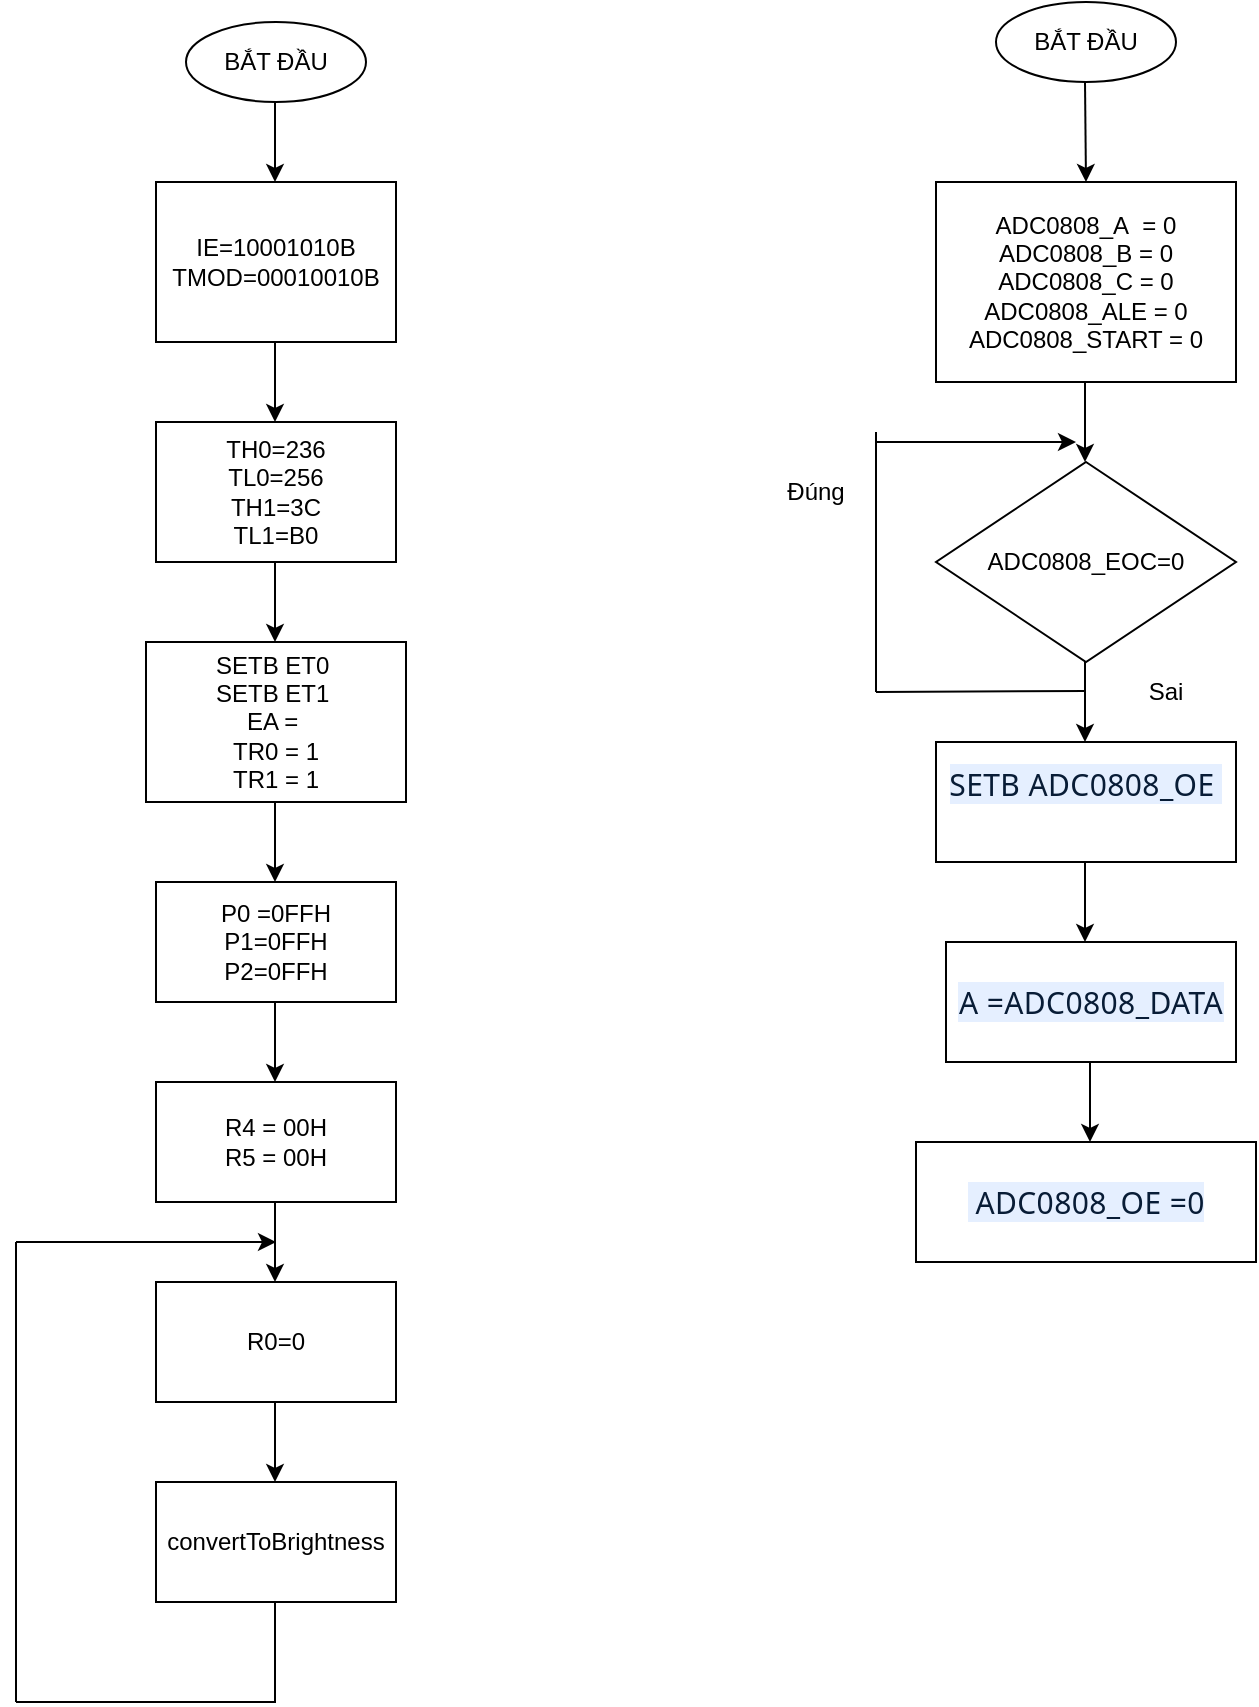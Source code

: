 <mxfile version="24.4.8" type="google" pages="4">
  <diagram name="MAIN và ADC0808_Read" id="BzKU79lSELJ7G68cP1i7">
    <mxGraphModel dx="1633" dy="673" grid="1" gridSize="10" guides="1" tooltips="1" connect="1" arrows="1" fold="1" page="1" pageScale="1" pageWidth="850" pageHeight="1100" math="0" shadow="0">
      <root>
        <mxCell id="0" />
        <mxCell id="1" parent="0" />
        <mxCell id="Xrtud2a_HAtumrKnT0s8-1" value="BẮT ĐẦU" style="ellipse;whiteSpace=wrap;html=1;" parent="1" vertex="1">
          <mxGeometry x="165" y="40" width="90" height="40" as="geometry" />
        </mxCell>
        <mxCell id="Xrtud2a_HAtumrKnT0s8-3" value="IE=10001010B&lt;div&gt;TMOD=00010010B&lt;/div&gt;" style="rounded=0;whiteSpace=wrap;html=1;" parent="1" vertex="1">
          <mxGeometry x="150" y="120" width="120" height="80" as="geometry" />
        </mxCell>
        <mxCell id="Xrtud2a_HAtumrKnT0s8-4" value="TH0=236&lt;div&gt;TL0=256&lt;/div&gt;&lt;div&gt;TH1=3C&lt;/div&gt;&lt;div&gt;TL1=B0&lt;/div&gt;" style="rounded=0;whiteSpace=wrap;html=1;" parent="1" vertex="1">
          <mxGeometry x="150" y="240" width="120" height="70" as="geometry" />
        </mxCell>
        <mxCell id="gE6TN4jImQfPaR2NvSKT-3" value="" style="endArrow=classic;html=1;rounded=0;" parent="1" edge="1">
          <mxGeometry width="50" height="50" relative="1" as="geometry">
            <mxPoint x="209.5" y="80" as="sourcePoint" />
            <mxPoint x="209.5" y="120" as="targetPoint" />
          </mxGeometry>
        </mxCell>
        <mxCell id="gE6TN4jImQfPaR2NvSKT-4" value="" style="endArrow=classic;html=1;rounded=0;" parent="1" edge="1">
          <mxGeometry width="50" height="50" relative="1" as="geometry">
            <mxPoint x="209.5" y="200" as="sourcePoint" />
            <mxPoint x="209.5" y="240" as="targetPoint" />
            <Array as="points">
              <mxPoint x="209.5" y="240" />
            </Array>
          </mxGeometry>
        </mxCell>
        <mxCell id="gE6TN4jImQfPaR2NvSKT-6" value="P0 =0FFH&lt;div&gt;P1=0FFH&lt;/div&gt;&lt;div&gt;P2=0FFH&lt;/div&gt;" style="rounded=0;whiteSpace=wrap;html=1;" vertex="1" parent="1">
          <mxGeometry x="150" y="470" width="120" height="60" as="geometry" />
        </mxCell>
        <mxCell id="6kXviOvdEGM6T5U4Ttzy-2" value="R4 = 00H&lt;div&gt;R5 = 00H&lt;/div&gt;" style="rounded=0;whiteSpace=wrap;html=1;" vertex="1" parent="1">
          <mxGeometry x="150" y="570" width="120" height="60" as="geometry" />
        </mxCell>
        <mxCell id="6kXviOvdEGM6T5U4Ttzy-3" value="SETB ET0&amp;nbsp;&lt;div&gt;SETB ET1&amp;nbsp;&lt;/div&gt;&lt;div&gt;EA =&amp;nbsp;&lt;/div&gt;&lt;div data-sider-select-id=&quot;0ce1acc4-7611-4564-a327-6b56983f53f8&quot;&gt;TR0 = 1&lt;/div&gt;&lt;div&gt;TR1 = 1&lt;/div&gt;" style="rounded=0;whiteSpace=wrap;html=1;" vertex="1" parent="1">
          <mxGeometry x="145" y="350" width="130" height="80" as="geometry" />
        </mxCell>
        <mxCell id="gE6TN4jImQfPaR2NvSKT-8" value="" style="endArrow=classic;html=1;rounded=0;" edge="1" parent="1">
          <mxGeometry width="50" height="50" relative="1" as="geometry">
            <mxPoint x="209.5" y="310" as="sourcePoint" />
            <mxPoint x="209.5" y="350" as="targetPoint" />
            <Array as="points">
              <mxPoint x="209.5" y="350" />
            </Array>
          </mxGeometry>
        </mxCell>
        <mxCell id="gE6TN4jImQfPaR2NvSKT-9" value="" style="endArrow=classic;html=1;rounded=0;" edge="1" parent="1">
          <mxGeometry width="50" height="50" relative="1" as="geometry">
            <mxPoint x="209.5" y="430" as="sourcePoint" />
            <mxPoint x="209.5" y="470" as="targetPoint" />
            <Array as="points">
              <mxPoint x="209.5" y="470" />
            </Array>
          </mxGeometry>
        </mxCell>
        <mxCell id="gE6TN4jImQfPaR2NvSKT-10" value="" style="endArrow=classic;html=1;rounded=0;" edge="1" parent="1">
          <mxGeometry width="50" height="50" relative="1" as="geometry">
            <mxPoint x="209.5" y="530" as="sourcePoint" />
            <mxPoint x="209.5" y="570" as="targetPoint" />
            <Array as="points">
              <mxPoint x="209.5" y="570" />
            </Array>
          </mxGeometry>
        </mxCell>
        <mxCell id="gE6TN4jImQfPaR2NvSKT-11" value="R0=0" style="rounded=0;whiteSpace=wrap;html=1;" vertex="1" parent="1">
          <mxGeometry x="150" y="670" width="120" height="60" as="geometry" />
        </mxCell>
        <mxCell id="gE6TN4jImQfPaR2NvSKT-12" value="" style="endArrow=classic;html=1;rounded=0;" edge="1" parent="1">
          <mxGeometry width="50" height="50" relative="1" as="geometry">
            <mxPoint x="209.5" y="630" as="sourcePoint" />
            <mxPoint x="209.5" y="670" as="targetPoint" />
            <Array as="points">
              <mxPoint x="209.5" y="670" />
            </Array>
          </mxGeometry>
        </mxCell>
        <mxCell id="gE6TN4jImQfPaR2NvSKT-13" value="" style="endArrow=classic;html=1;rounded=0;" edge="1" parent="1">
          <mxGeometry width="50" height="50" relative="1" as="geometry">
            <mxPoint x="209.5" y="730" as="sourcePoint" />
            <mxPoint x="209.5" y="770" as="targetPoint" />
            <Array as="points">
              <mxPoint x="209.5" y="770" />
            </Array>
          </mxGeometry>
        </mxCell>
        <mxCell id="gE6TN4jImQfPaR2NvSKT-14" value="convertToBrightness" style="rounded=0;whiteSpace=wrap;html=1;" vertex="1" parent="1">
          <mxGeometry x="150" y="770" width="120" height="60" as="geometry" />
        </mxCell>
        <mxCell id="gE6TN4jImQfPaR2NvSKT-16" value="" style="endArrow=none;html=1;rounded=0;" edge="1" parent="1">
          <mxGeometry width="50" height="50" relative="1" as="geometry">
            <mxPoint x="209.5" y="880" as="sourcePoint" />
            <mxPoint x="209.5" y="830" as="targetPoint" />
          </mxGeometry>
        </mxCell>
        <mxCell id="gE6TN4jImQfPaR2NvSKT-17" value="" style="endArrow=none;html=1;rounded=0;" edge="1" parent="1">
          <mxGeometry width="50" height="50" relative="1" as="geometry">
            <mxPoint x="80" y="880" as="sourcePoint" />
            <mxPoint x="210" y="880" as="targetPoint" />
          </mxGeometry>
        </mxCell>
        <mxCell id="gE6TN4jImQfPaR2NvSKT-18" value="" style="endArrow=none;html=1;rounded=0;" edge="1" parent="1">
          <mxGeometry width="50" height="50" relative="1" as="geometry">
            <mxPoint x="80" y="880" as="sourcePoint" />
            <mxPoint x="80" y="650" as="targetPoint" />
          </mxGeometry>
        </mxCell>
        <mxCell id="gE6TN4jImQfPaR2NvSKT-19" value="" style="endArrow=classic;html=1;rounded=0;" edge="1" parent="1">
          <mxGeometry width="50" height="50" relative="1" as="geometry">
            <mxPoint x="80" y="650" as="sourcePoint" />
            <mxPoint x="210" y="650" as="targetPoint" />
          </mxGeometry>
        </mxCell>
        <mxCell id="6kXviOvdEGM6T5U4Ttzy-5" value="ADC0808_A&amp;nbsp; = 0&lt;div&gt;ADC0808_B = 0&lt;br&gt;&lt;div&gt;ADC0808_C = 0&lt;br&gt;&lt;/div&gt;&lt;/div&gt;&lt;div&gt;ADC0808_ALE = 0&lt;/div&gt;&lt;div&gt;ADC0808_START = 0&lt;/div&gt;" style="rounded=0;whiteSpace=wrap;html=1;" vertex="1" parent="1">
          <mxGeometry x="540" y="120" width="150" height="100" as="geometry" />
        </mxCell>
        <mxCell id="6kXviOvdEGM6T5U4Ttzy-6" value="BẮT ĐẦU" style="ellipse;whiteSpace=wrap;html=1;" vertex="1" parent="1">
          <mxGeometry x="570" y="30" width="90" height="40" as="geometry" />
        </mxCell>
        <mxCell id="6kXviOvdEGM6T5U4Ttzy-7" value="&lt;span style=&quot;color: rgba(0, 0, 0, 0); font-family: monospace; font-size: 0px; text-align: start;&quot;&gt;%3CmxGraphModel%3E%3Croot%3E%3CmxCell%20id%3D%220%22%2F%3E%3CmxCell%20id%3D%221%22%20parent%3D%220%22%2F%3E%3CmxCell%20id%3D%222%22%20value%3D%22B%E1%BA%AET%20%C4%90%E1%BA%A6U%22%20style%3D%22ellipse%3BwhiteSpace%3Dwrap%3Bhtml%3D1%3B%22%20vertex%3D%221%22%20parent%3D%221%22%3E%3CmxGeometry%20x%3D%22165%22%20y%3D%2240%22%20width%3D%2290%22%20height%3D%2240%22%20as%3D%22geometry%22%2F%3E%3C%2FmxCell%3E%3C%2Froot%3E%3C%2FmxGraphModel%3E&lt;/span&gt;" style="text;html=1;align=center;verticalAlign=middle;resizable=0;points=[];autosize=1;strokeColor=none;fillColor=none;" vertex="1" parent="1">
          <mxGeometry x="590" y="48" width="20" height="30" as="geometry" />
        </mxCell>
        <mxCell id="6kXviOvdEGM6T5U4Ttzy-9" value="&lt;span style=&quot;color: rgb(8, 28, 54); font-family: SegoeuiPc, &amp;quot;Segoe UI&amp;quot;, &amp;quot;San Francisco&amp;quot;, &amp;quot;Helvetica Neue&amp;quot;, Helvetica, &amp;quot;Lucida Grande&amp;quot;, Roboto, Ubuntu, Tahoma, &amp;quot;Microsoft Sans Serif&amp;quot;, Arial, sans-serif; font-size: 15px; letter-spacing: 0.2px; text-align: start; white-space-collapse: preserve; background-color: rgb(229, 239, 255);&quot;&gt;SETB ADC0808_OE &lt;/span&gt;&lt;div&gt;&lt;span style=&quot;color: rgb(8, 28, 54); font-family: SegoeuiPc, &amp;quot;Segoe UI&amp;quot;, &amp;quot;San Francisco&amp;quot;, &amp;quot;Helvetica Neue&amp;quot;, Helvetica, &amp;quot;Lucida Grande&amp;quot;, Roboto, Ubuntu, Tahoma, &amp;quot;Microsoft Sans Serif&amp;quot;, Arial, sans-serif; font-size: 15px; letter-spacing: 0.2px; text-align: start; white-space-collapse: preserve; background-color: rgb(229, 239, 255);&quot;&gt;&lt;br&gt;&lt;/span&gt;&lt;/div&gt;" style="rounded=0;whiteSpace=wrap;html=1;strokeColor=default;align=center;verticalAlign=middle;fontFamily=Helvetica;fontSize=12;fontColor=default;fillColor=default;" vertex="1" parent="1">
          <mxGeometry x="540" y="400" width="150" height="60" as="geometry" />
        </mxCell>
        <mxCell id="6kXviOvdEGM6T5U4Ttzy-10" value="&lt;span style=&quot;color: rgb(8, 28, 54); font-family: SegoeuiPc, &amp;quot;Segoe UI&amp;quot;, &amp;quot;San Francisco&amp;quot;, &amp;quot;Helvetica Neue&amp;quot;, Helvetica, &amp;quot;Lucida Grande&amp;quot;, Roboto, Ubuntu, Tahoma, &amp;quot;Microsoft Sans Serif&amp;quot;, Arial, sans-serif; font-size: 15px; letter-spacing: 0.2px; text-align: start; white-space-collapse: preserve; background-color: rgb(229, 239, 255);&quot;&gt;A =ADC0808_DATA&lt;/span&gt;" style="rounded=0;whiteSpace=wrap;html=1;strokeColor=default;align=center;verticalAlign=middle;fontFamily=Helvetica;fontSize=12;fontColor=default;fillColor=default;" vertex="1" parent="1">
          <mxGeometry x="545" y="500" width="145" height="60" as="geometry" />
        </mxCell>
        <mxCell id="gE6TN4jImQfPaR2NvSKT-20" value="ADC0808_EOC=0" style="rhombus;whiteSpace=wrap;html=1;" vertex="1" parent="1">
          <mxGeometry x="540" y="260" width="150" height="100" as="geometry" />
        </mxCell>
        <mxCell id="6kXviOvdEGM6T5U4Ttzy-11" value="&lt;span style=&quot;color: rgb(8, 28, 54); font-family: SegoeuiPc, &amp;quot;Segoe UI&amp;quot;, &amp;quot;San Francisco&amp;quot;, &amp;quot;Helvetica Neue&amp;quot;, Helvetica, &amp;quot;Lucida Grande&amp;quot;, Roboto, Ubuntu, Tahoma, &amp;quot;Microsoft Sans Serif&amp;quot;, Arial, sans-serif; font-size: 15px; letter-spacing: 0.2px; text-align: start; white-space-collapse: preserve; background-color: rgb(229, 239, 255);&quot;&gt; ADC0808_OE =0&lt;/span&gt;" style="rounded=0;whiteSpace=wrap;html=1;strokeColor=default;align=center;verticalAlign=middle;fontFamily=Helvetica;fontSize=12;fontColor=default;fillColor=default;" vertex="1" parent="1">
          <mxGeometry x="530" y="600" width="170" height="60" as="geometry" />
        </mxCell>
        <mxCell id="gE6TN4jImQfPaR2NvSKT-21" value="" style="endArrow=classic;html=1;rounded=0;" edge="1" parent="1">
          <mxGeometry width="50" height="50" relative="1" as="geometry">
            <mxPoint x="614.5" y="70" as="sourcePoint" />
            <mxPoint x="615" y="120" as="targetPoint" />
          </mxGeometry>
        </mxCell>
        <mxCell id="gE6TN4jImQfPaR2NvSKT-23" value="" style="endArrow=classic;html=1;rounded=0;" edge="1" parent="1">
          <mxGeometry width="50" height="50" relative="1" as="geometry">
            <mxPoint x="614.5" y="220" as="sourcePoint" />
            <mxPoint x="614.5" y="260" as="targetPoint" />
            <Array as="points">
              <mxPoint x="614.5" y="260" />
            </Array>
          </mxGeometry>
        </mxCell>
        <mxCell id="gE6TN4jImQfPaR2NvSKT-24" value="" style="endArrow=classic;html=1;rounded=0;" edge="1" parent="1">
          <mxGeometry width="50" height="50" relative="1" as="geometry">
            <mxPoint x="614.5" y="360" as="sourcePoint" />
            <mxPoint x="614.5" y="400" as="targetPoint" />
            <Array as="points">
              <mxPoint x="614.5" y="400" />
            </Array>
          </mxGeometry>
        </mxCell>
        <mxCell id="gE6TN4jImQfPaR2NvSKT-27" value="Sai" style="text;strokeColor=none;align=center;fillColor=none;html=1;verticalAlign=middle;whiteSpace=wrap;rounded=0;" vertex="1" parent="1">
          <mxGeometry x="625" y="360" width="60" height="30" as="geometry" />
        </mxCell>
        <mxCell id="gE6TN4jImQfPaR2NvSKT-28" value="" style="endArrow=none;html=1;rounded=0;" edge="1" parent="1">
          <mxGeometry width="50" height="50" relative="1" as="geometry">
            <mxPoint x="510" y="375" as="sourcePoint" />
            <mxPoint x="615" y="374.5" as="targetPoint" />
          </mxGeometry>
        </mxCell>
        <mxCell id="gE6TN4jImQfPaR2NvSKT-29" value="" style="endArrow=none;html=1;rounded=0;" edge="1" parent="1">
          <mxGeometry width="50" height="50" relative="1" as="geometry">
            <mxPoint x="510" y="375" as="sourcePoint" />
            <mxPoint x="510" y="245" as="targetPoint" />
          </mxGeometry>
        </mxCell>
        <mxCell id="gE6TN4jImQfPaR2NvSKT-30" value="" style="endArrow=classic;html=1;rounded=0;" edge="1" parent="1">
          <mxGeometry width="50" height="50" relative="1" as="geometry">
            <mxPoint x="510" y="250" as="sourcePoint" />
            <mxPoint x="610" y="250" as="targetPoint" />
          </mxGeometry>
        </mxCell>
        <mxCell id="gE6TN4jImQfPaR2NvSKT-31" value="Đúng" style="text;strokeColor=none;align=center;fillColor=none;html=1;verticalAlign=middle;whiteSpace=wrap;rounded=0;" vertex="1" parent="1">
          <mxGeometry x="450" y="260" width="60" height="30" as="geometry" />
        </mxCell>
        <mxCell id="gE6TN4jImQfPaR2NvSKT-32" value="" style="endArrow=classic;html=1;rounded=0;" edge="1" parent="1">
          <mxGeometry width="50" height="50" relative="1" as="geometry">
            <mxPoint x="614.5" y="460" as="sourcePoint" />
            <mxPoint x="614.5" y="500" as="targetPoint" />
            <Array as="points">
              <mxPoint x="614.5" y="500" />
            </Array>
          </mxGeometry>
        </mxCell>
        <mxCell id="gE6TN4jImQfPaR2NvSKT-33" value="" style="endArrow=classic;html=1;rounded=0;" edge="1" parent="1">
          <mxGeometry width="50" height="50" relative="1" as="geometry">
            <mxPoint x="617" y="560" as="sourcePoint" />
            <mxPoint x="617" y="600" as="targetPoint" />
            <Array as="points">
              <mxPoint x="617" y="600" />
            </Array>
          </mxGeometry>
        </mxCell>
      </root>
    </mxGraphModel>
  </diagram>
  <diagram id="EOiicnfd7-94OcEINY0_" name="Timer 0 và timer 1">
    <mxGraphModel grid="1" page="1" gridSize="10" guides="1" tooltips="1" connect="1" arrows="1" fold="1" pageScale="1" pageWidth="850" pageHeight="1100" math="0" shadow="0">
      <root>
        <mxCell id="0" />
        <mxCell id="1" parent="0" />
        <mxCell id="LpxrQqaheyBI3VZGXIrz-1" value="" style="swimlane;startSize=0;" vertex="1" parent="1">
          <mxGeometry x="150" y="130" width="250" height="470" as="geometry">
            <mxRectangle x="470" y="300" width="50" height="40" as="alternateBounds" />
          </mxGeometry>
        </mxCell>
        <mxCell id="sh8hGTlPlMD5WxRinXjF-3" style="edgeStyle=orthogonalEdgeStyle;rounded=0;orthogonalLoop=1;jettySize=auto;html=1;exitX=0.5;exitY=1;exitDx=0;exitDy=0;entryX=0.5;entryY=0;entryDx=0;entryDy=0;" edge="1" parent="LpxrQqaheyBI3VZGXIrz-1" source="LpxrQqaheyBI3VZGXIrz-2" target="j2HTBi2zOAMufh-bLNFM-1">
          <mxGeometry relative="1" as="geometry" />
        </mxCell>
        <mxCell id="LpxrQqaheyBI3VZGXIrz-2" value="PUSH PSW (đẩy trạng thái PSW vào ngăn xêp&amp;nbsp;" style="whiteSpace=wrap;html=1;" vertex="1" parent="LpxrQqaheyBI3VZGXIrz-1">
          <mxGeometry x="41.88" y="40" width="170" height="40" as="geometry" />
        </mxCell>
        <mxCell id="sh8hGTlPlMD5WxRinXjF-4" style="edgeStyle=orthogonalEdgeStyle;rounded=0;orthogonalLoop=1;jettySize=auto;html=1;exitX=0.5;exitY=1;exitDx=0;exitDy=0;entryX=0.5;entryY=0;entryDx=0;entryDy=0;" edge="1" parent="LpxrQqaheyBI3VZGXIrz-1" source="j2HTBi2zOAMufh-bLNFM-1" target="z_6YHaMs3MBJIBFANAgg-1">
          <mxGeometry relative="1" as="geometry" />
        </mxCell>
        <mxCell id="j2HTBi2zOAMufh-bLNFM-1" value="Nạp giá trị ban đầu cho Timer0&lt;div&gt;&lt;div&gt;MOV TH0, #236&lt;/div&gt;&lt;div&gt;MOV TL0, #236&lt;/div&gt;&lt;/div&gt;" style="whiteSpace=wrap;html=1;" vertex="1" parent="LpxrQqaheyBI3VZGXIrz-1">
          <mxGeometry x="39.38" y="100" width="175" height="50" as="geometry" />
        </mxCell>
        <mxCell id="z_6YHaMs3MBJIBFANAgg-1" value="Xòa cờ tràn Timer0:&lt;br&gt;CLR TF0" style="whiteSpace=wrap;html=1;" vertex="1" parent="LpxrQqaheyBI3VZGXIrz-1">
          <mxGeometry x="41.88" y="170" width="167.5" height="40" as="geometry" />
        </mxCell>
        <mxCell id="sh8hGTlPlMD5WxRinXjF-6" style="edgeStyle=orthogonalEdgeStyle;rounded=0;orthogonalLoop=1;jettySize=auto;html=1;exitX=0.5;exitY=1;exitDx=0;exitDy=0;entryX=0.5;entryY=0;entryDx=0;entryDy=0;" edge="1" parent="LpxrQqaheyBI3VZGXIrz-1" source="z_6YHaMs3MBJIBFANAgg-2" target="yaZZkVj5IAfztiaXtntJ-1">
          <mxGeometry relative="1" as="geometry" />
        </mxCell>
        <mxCell id="z_6YHaMs3MBJIBFANAgg-2" value="Đảo trạng thái chân CLK của ADC:&lt;div&gt;CPL ADC0808_CLK&lt;br&gt;&lt;/div&gt;" style="whiteSpace=wrap;html=1;" vertex="1" parent="LpxrQqaheyBI3VZGXIrz-1">
          <mxGeometry x="43.75" y="250" width="166.25" height="50" as="geometry" />
        </mxCell>
        <mxCell id="z_6YHaMs3MBJIBFANAgg-3" value="&lt;font style=&quot;font-size: 14px;&quot;&gt;&lt;b&gt;TIMER0_ISR&lt;/b&gt;&lt;/font&gt;" style="text;html=1;align=center;verticalAlign=middle;resizable=0;points=[];autosize=1;strokeColor=none;fillColor=none;" vertex="1" parent="LpxrQqaheyBI3VZGXIrz-1">
          <mxGeometry x="20" width="110" height="30" as="geometry" />
        </mxCell>
        <mxCell id="sh8hGTlPlMD5WxRinXjF-7" style="edgeStyle=orthogonalEdgeStyle;rounded=0;orthogonalLoop=1;jettySize=auto;html=1;exitX=0.5;exitY=1;exitDx=0;exitDy=0;entryX=0.5;entryY=0;entryDx=0;entryDy=0;" edge="1" parent="LpxrQqaheyBI3VZGXIrz-1" source="yaZZkVj5IAfztiaXtntJ-1" target="G52jhnT9s4rMRb7WHPug-1">
          <mxGeometry relative="1" as="geometry" />
        </mxCell>
        <mxCell id="yaZZkVj5IAfztiaXtntJ-1" value="&lt;div&gt;Lấy lại PSW và khôi phục lại trạng thái ban đầu:&lt;/div&gt;&lt;div&gt;POP PSW&lt;/div&gt;" style="whiteSpace=wrap;html=1;" vertex="1" parent="LpxrQqaheyBI3VZGXIrz-1">
          <mxGeometry x="43.75" y="320" width="160" height="50" as="geometry" />
        </mxCell>
        <mxCell id="G52jhnT9s4rMRb7WHPug-1" value="&lt;div&gt;Trả lại cho chương trình chính từ ngắt (RETI)&lt;/div&gt;" style="whiteSpace=wrap;html=1;" vertex="1" parent="LpxrQqaheyBI3VZGXIrz-1">
          <mxGeometry x="46.25" y="390" width="157.5" height="60" as="geometry" />
        </mxCell>
        <mxCell id="owmJuVIUe43CMueXNrA--1" style="edgeStyle=orthogonalEdgeStyle;rounded=0;orthogonalLoop=1;jettySize=auto;html=1;exitX=0.5;exitY=1;exitDx=0;exitDy=0;entryX=0.484;entryY=-0.013;entryDx=0;entryDy=0;entryPerimeter=0;" edge="1" parent="LpxrQqaheyBI3VZGXIrz-1" source="z_6YHaMs3MBJIBFANAgg-1" target="z_6YHaMs3MBJIBFANAgg-2">
          <mxGeometry relative="1" as="geometry" />
        </mxCell>
        <mxCell id="owmJuVIUe43CMueXNrA--2" value="" style="swimlane;startSize=0;" vertex="1" parent="1">
          <mxGeometry x="440" y="130" width="270" height="550" as="geometry">
            <mxRectangle x="470" y="300" width="50" height="40" as="alternateBounds" />
          </mxGeometry>
        </mxCell>
        <mxCell id="owmJuVIUe43CMueXNrA--3" style="edgeStyle=orthogonalEdgeStyle;rounded=0;orthogonalLoop=1;jettySize=auto;html=1;exitX=0.5;exitY=1;exitDx=0;exitDy=0;entryX=0.5;entryY=0;entryDx=0;entryDy=0;" edge="1" parent="owmJuVIUe43CMueXNrA--2" source="owmJuVIUe43CMueXNrA--4" target="owmJuVIUe43CMueXNrA--6">
          <mxGeometry relative="1" as="geometry" />
        </mxCell>
        <mxCell id="SGXp5_FXfg5sG-74gjOP-3" style="edgeStyle=orthogonalEdgeStyle;rounded=0;orthogonalLoop=1;jettySize=auto;html=1;exitX=1;exitY=0.5;exitDx=0;exitDy=0;entryX=0.5;entryY=0;entryDx=0;entryDy=0;" edge="1" parent="owmJuVIUe43CMueXNrA--2" source="Hs1TmXWxSJHF10fjLyQI-1" target="2NvEiQN8F4eXgpr0h1Au-2">
          <mxGeometry relative="1" as="geometry" />
        </mxCell>
        <mxCell id="Hs1TmXWxSJHF10fjLyQI-1" value="R4 = 200 ?&lt;div&gt;(200 lần lặp?)&lt;/div&gt;" style="rhombus;whiteSpace=wrap;html=1;" vertex="1" parent="owmJuVIUe43CMueXNrA--2">
          <mxGeometry x="60" y="320" width="107.5" height="80" as="geometry" />
        </mxCell>
        <mxCell id="owmJuVIUe43CMueXNrA--4" value="Xóa cờ tràn Timer1:&lt;div&gt;CLR TF1&lt;/div&gt;" style="whiteSpace=wrap;html=1;" vertex="1" parent="owmJuVIUe43CMueXNrA--2">
          <mxGeometry x="41.88" y="40" width="170" height="40" as="geometry" />
        </mxCell>
        <mxCell id="owmJuVIUe43CMueXNrA--5" style="edgeStyle=orthogonalEdgeStyle;rounded=0;orthogonalLoop=1;jettySize=auto;html=1;exitX=0.5;exitY=1;exitDx=0;exitDy=0;entryX=0.5;entryY=0;entryDx=0;entryDy=0;" edge="1" parent="owmJuVIUe43CMueXNrA--2" source="owmJuVIUe43CMueXNrA--6" target="owmJuVIUe43CMueXNrA--7">
          <mxGeometry relative="1" as="geometry" />
        </mxCell>
        <mxCell id="owmJuVIUe43CMueXNrA--6" value="Nạp lại giá trị cho Timer1&lt;div&gt;&lt;div&gt;MOV TH0, #03CH&lt;/div&gt;&lt;div&gt;MOV TL0, #0B0H&lt;/div&gt;&lt;/div&gt;" style="whiteSpace=wrap;html=1;" vertex="1" parent="owmJuVIUe43CMueXNrA--2">
          <mxGeometry x="39.38" y="100" width="175" height="50" as="geometry" />
        </mxCell>
        <mxCell id="owmJuVIUe43CMueXNrA--7" value="Xòa cờ tràn Timer0:&lt;br&gt;CLR TF0" style="whiteSpace=wrap;html=1;" vertex="1" parent="owmJuVIUe43CMueXNrA--2">
          <mxGeometry x="41.88" y="170" width="167.5" height="40" as="geometry" />
        </mxCell>
        <mxCell id="owmJuVIUe43CMueXNrA--8" style="edgeStyle=orthogonalEdgeStyle;rounded=0;orthogonalLoop=1;jettySize=auto;html=1;exitX=0.5;exitY=1;exitDx=0;exitDy=0;entryX=0.5;entryY=0;entryDx=0;entryDy=0;" edge="1" parent="owmJuVIUe43CMueXNrA--2" source="owmJuVIUe43CMueXNrA--9">
          <mxGeometry relative="1" as="geometry" />
        </mxCell>
        <mxCell id="SGXp5_FXfg5sG-74gjOP-1" style="edgeStyle=orthogonalEdgeStyle;rounded=0;orthogonalLoop=1;jettySize=auto;html=1;exitX=0.5;exitY=1;exitDx=0;exitDy=0;entryX=0.5;entryY=0;entryDx=0;entryDy=0;" edge="1" parent="owmJuVIUe43CMueXNrA--2" source="owmJuVIUe43CMueXNrA--9" target="Hs1TmXWxSJHF10fjLyQI-1">
          <mxGeometry relative="1" as="geometry" />
        </mxCell>
        <mxCell id="owmJuVIUe43CMueXNrA--9" value="&lt;div&gt;Tăng giá tri R4&lt;/div&gt;" style="whiteSpace=wrap;html=1;" vertex="1" parent="owmJuVIUe43CMueXNrA--2">
          <mxGeometry x="43.75" y="250" width="166.25" height="50" as="geometry" />
        </mxCell>
        <mxCell id="owmJuVIUe43CMueXNrA--10" value="&lt;font style=&quot;font-size: 14px;&quot;&gt;&lt;b&gt;timer1_isr&lt;/b&gt;&lt;/font&gt;" style="text;html=1;align=center;verticalAlign=middle;resizable=0;points=[];autosize=1;strokeColor=none;fillColor=none;" vertex="1" parent="owmJuVIUe43CMueXNrA--2">
          <mxGeometry x="15" width="90" height="30" as="geometry" />
        </mxCell>
        <mxCell id="owmJuVIUe43CMueXNrA--14" style="edgeStyle=orthogonalEdgeStyle;rounded=0;orthogonalLoop=1;jettySize=auto;html=1;exitX=0.5;exitY=1;exitDx=0;exitDy=0;entryX=0.484;entryY=-0.013;entryDx=0;entryDy=0;entryPerimeter=0;" edge="1" parent="owmJuVIUe43CMueXNrA--2" source="owmJuVIUe43CMueXNrA--7" target="owmJuVIUe43CMueXNrA--9">
          <mxGeometry relative="1" as="geometry" />
        </mxCell>
        <mxCell id="2NvEiQN8F4eXgpr0h1Au-1" value="EXIT_ISR:&lt;div&gt;RETI&lt;/div&gt;" style="rounded=0;whiteSpace=wrap;html=1;" vertex="1" parent="owmJuVIUe43CMueXNrA--2">
          <mxGeometry x="15" y="400" width="85" height="40" as="geometry" />
        </mxCell>
        <mxCell id="SGXp5_FXfg5sG-74gjOP-4" style="edgeStyle=orthogonalEdgeStyle;rounded=0;orthogonalLoop=1;jettySize=auto;html=1;exitX=0.5;exitY=1;exitDx=0;exitDy=0;entryX=0.5;entryY=0;entryDx=0;entryDy=0;" edge="1" parent="owmJuVIUe43CMueXNrA--2" source="2NvEiQN8F4eXgpr0h1Au-2" target="2NvEiQN8F4eXgpr0h1Au-3">
          <mxGeometry relative="1" as="geometry" />
        </mxCell>
        <mxCell id="2NvEiQN8F4eXgpr0h1Au-2" value="Reset biến đếm R4:&lt;div&gt;MOV R4, #00H&lt;/div&gt;" style="rounded=0;whiteSpace=wrap;html=1;" vertex="1" parent="owmJuVIUe43CMueXNrA--2">
          <mxGeometry x="150" y="400" width="110" height="40" as="geometry" />
        </mxCell>
        <mxCell id="2NvEiQN8F4eXgpr0h1Au-3" value="Tăng biến hiệu ứng:&lt;div&gt;INC R5&lt;/div&gt;" style="rounded=0;whiteSpace=wrap;html=1;" vertex="1" parent="owmJuVIUe43CMueXNrA--2">
          <mxGeometry x="150" y="490" width="110" height="40" as="geometry" />
        </mxCell>
        <mxCell id="2NvEiQN8F4eXgpr0h1Au-4" value="&lt;i&gt;Thực hiện hành động sau 10 giây&lt;/i&gt;" style="text;html=1;align=center;verticalAlign=middle;whiteSpace=wrap;rounded=0;" vertex="1" parent="owmJuVIUe43CMueXNrA--2">
          <mxGeometry x="100" y="450" width="105" height="30" as="geometry" />
        </mxCell>
        <mxCell id="SGXp5_FXfg5sG-74gjOP-2" style="edgeStyle=orthogonalEdgeStyle;rounded=0;orthogonalLoop=1;jettySize=auto;html=1;exitX=0;exitY=0.5;exitDx=0;exitDy=0;entryX=0.25;entryY=0;entryDx=0;entryDy=0;" edge="1" parent="owmJuVIUe43CMueXNrA--2" source="Hs1TmXWxSJHF10fjLyQI-1" target="2NvEiQN8F4eXgpr0h1Au-1">
          <mxGeometry relative="1" as="geometry" />
        </mxCell>
        <mxCell id="7nRkwtJufTnu_rk8s25X-1" value="Sai" style="text;html=1;align=center;verticalAlign=middle;whiteSpace=wrap;rounded=0;" vertex="1" parent="owmJuVIUe43CMueXNrA--2">
          <mxGeometry x="15" y="330" width="60" height="30" as="geometry" />
        </mxCell>
        <mxCell id="7nRkwtJufTnu_rk8s25X-2" value="Đúng" style="text;html=1;align=center;verticalAlign=middle;whiteSpace=wrap;rounded=0;" vertex="1" parent="owmJuVIUe43CMueXNrA--2">
          <mxGeometry x="151.88" y="330" width="60" height="30" as="geometry" />
        </mxCell>
      </root>
    </mxGraphModel>
  </diagram>
  <diagram id="6nKkoXjUS1EX9jVoicB2" name="Hàm hiệu ứng">
    <mxGraphModel grid="1" page="1" gridSize="10" guides="1" tooltips="1" connect="1" arrows="1" fold="1" pageScale="1" pageWidth="850" pageHeight="1100" math="0" shadow="0">
      <root>
        <mxCell id="0" />
        <mxCell id="1" parent="0" />
        <mxCell id="-GZPW9nmNgNi5K_tUSbt-1" value="R5=0" style="rhombus;whiteSpace=wrap;html=1;" vertex="1" parent="1">
          <mxGeometry x="340" y="180" width="140" height="100" as="geometry" />
        </mxCell>
        <mxCell id="-GZPW9nmNgNi5K_tUSbt-2" value="" style="endArrow=classic;html=1;rounded=0;" edge="1" parent="1">
          <mxGeometry width="50" height="50" relative="1" as="geometry">
            <mxPoint x="409.5" y="280" as="sourcePoint" />
            <mxPoint x="409.5" y="350" as="targetPoint" />
          </mxGeometry>
        </mxCell>
        <mxCell id="9RSD4gFi0Qlg7n_xCjWQ-3" style="edgeStyle=orthogonalEdgeStyle;rounded=0;orthogonalLoop=1;jettySize=auto;html=1;exitX=0.5;exitY=1;exitDx=0;exitDy=0;entryX=0.5;entryY=0;entryDx=0;entryDy=0;fontFamily=Helvetica;fontSize=12;fontColor=default;" edge="1" parent="1" source="-GZPW9nmNgNi5K_tUSbt-3" target="7cX9XgyWV0wYbAwMRvrb-2">
          <mxGeometry relative="1" as="geometry" />
        </mxCell>
        <mxCell id="-GZPW9nmNgNi5K_tUSbt-3" value="CASE0" style="rounded=0;whiteSpace=wrap;html=1;" vertex="1" parent="1">
          <mxGeometry x="340" y="350" width="140" height="60" as="geometry" />
        </mxCell>
        <mxCell id="-GZPW9nmNgNi5K_tUSbt-5" value="" style="endArrow=none;html=1;rounded=0;" edge="1" parent="1" target="-GZPW9nmNgNi5K_tUSbt-6">
          <mxGeometry width="50" height="50" relative="1" as="geometry">
            <mxPoint x="280" y="229.5" as="sourcePoint" />
            <mxPoint x="340" y="229.5" as="targetPoint" />
            <Array as="points">
              <mxPoint x="340" y="230" />
              <mxPoint x="320" y="230" />
            </Array>
          </mxGeometry>
        </mxCell>
        <mxCell id="-GZPW9nmNgNi5K_tUSbt-6" value="CASE1" style="rounded=0;whiteSpace=wrap;html=1;" vertex="1" parent="1">
          <mxGeometry x="100" y="200" width="120" height="60" as="geometry" />
        </mxCell>
        <mxCell id="-GZPW9nmNgNi5K_tUSbt-7" value="Đúng" style="text;strokeColor=none;align=center;fillColor=none;html=1;verticalAlign=middle;whiteSpace=wrap;rounded=0;" vertex="1" parent="1">
          <mxGeometry x="425" y="300" width="60" height="30" as="geometry" />
        </mxCell>
        <mxCell id="-GZPW9nmNgNi5K_tUSbt-8" value="Sai" style="text;strokeColor=none;align=center;fillColor=none;html=1;verticalAlign=middle;whiteSpace=wrap;rounded=0;" vertex="1" parent="1">
          <mxGeometry x="260" y="190" width="60" height="30" as="geometry" />
        </mxCell>
        <mxCell id="9RSD4gFi0Qlg7n_xCjWQ-4" style="edgeStyle=orthogonalEdgeStyle;rounded=0;orthogonalLoop=1;jettySize=auto;html=1;exitX=0.5;exitY=1;exitDx=0;exitDy=0;entryX=0.5;entryY=0;entryDx=0;entryDy=0;fontFamily=Helvetica;fontSize=12;fontColor=default;" edge="1" parent="1" source="7cX9XgyWV0wYbAwMRvrb-2" target="7cX9XgyWV0wYbAwMRvrb-3">
          <mxGeometry relative="1" as="geometry" />
        </mxCell>
        <mxCell id="7cX9XgyWV0wYbAwMRvrb-2" value="&lt;span style=&quot;color: rgb(8, 28, 54); font-family: SegoeuiPc, &amp;quot;Segoe UI&amp;quot;, &amp;quot;San Francisco&amp;quot;, &amp;quot;Helvetica Neue&amp;quot;, Helvetica, &amp;quot;Lucida Grande&amp;quot;, Roboto, Ubuntu, Tahoma, &amp;quot;Microsoft Sans Serif&amp;quot;, Arial, sans-serif; font-size: 15px; letter-spacing: 0.2px; text-align: start; white-space-collapse: preserve; background-color: rgb(229, 239, 255);&quot;&gt;ADC0808_Read = 0&lt;/span&gt;" style="rounded=0;whiteSpace=wrap;html=1;strokeColor=default;align=center;verticalAlign=middle;fontFamily=Helvetica;fontSize=12;fontColor=default;fillColor=default;" vertex="1" parent="1">
          <mxGeometry x="350" y="450" width="120" height="60" as="geometry" />
        </mxCell>
        <mxCell id="9RSD4gFi0Qlg7n_xCjWQ-5" value="" style="edgeStyle=orthogonalEdgeStyle;rounded=0;orthogonalLoop=1;jettySize=auto;html=1;fontFamily=Helvetica;fontSize=12;fontColor=default;" edge="1" parent="1" source="7cX9XgyWV0wYbAwMRvrb-3" target="7cX9XgyWV0wYbAwMRvrb-5">
          <mxGeometry relative="1" as="geometry" />
        </mxCell>
        <mxCell id="7cX9XgyWV0wYbAwMRvrb-3" value="R0 = A" style="rounded=0;whiteSpace=wrap;html=1;strokeColor=default;align=center;verticalAlign=middle;fontFamily=Helvetica;fontSize=12;fontColor=default;fillColor=default;" vertex="1" parent="1">
          <mxGeometry x="350" y="530" width="120" height="60" as="geometry" />
        </mxCell>
        <mxCell id="9RSD4gFi0Qlg7n_xCjWQ-6" value="" style="edgeStyle=orthogonalEdgeStyle;rounded=0;orthogonalLoop=1;jettySize=auto;html=1;fontFamily=Helvetica;fontSize=12;fontColor=default;" edge="1" parent="1" source="7cX9XgyWV0wYbAwMRvrb-5" target="7cX9XgyWV0wYbAwMRvrb-7">
          <mxGeometry relative="1" as="geometry" />
        </mxCell>
        <mxCell id="7cX9XgyWV0wYbAwMRvrb-5" value="R6 = 12" style="rounded=0;whiteSpace=wrap;html=1;strokeColor=default;align=center;verticalAlign=middle;fontFamily=Helvetica;fontSize=12;fontColor=default;fillColor=default;" vertex="1" parent="1">
          <mxGeometry x="350" y="630" width="120" height="50" as="geometry" />
        </mxCell>
        <mxCell id="9RSD4gFi0Qlg7n_xCjWQ-7" value="" style="edgeStyle=orthogonalEdgeStyle;rounded=0;orthogonalLoop=1;jettySize=auto;html=1;fontFamily=Helvetica;fontSize=12;fontColor=default;" edge="1" parent="1" source="7cX9XgyWV0wYbAwMRvrb-7" target="LmwLp61gWKEGb5_viY-i-2">
          <mxGeometry relative="1" as="geometry" />
        </mxCell>
        <mxCell id="7cX9XgyWV0wYbAwMRvrb-7" value="C = 0" style="rounded=0;whiteSpace=wrap;html=1;strokeColor=default;align=center;verticalAlign=middle;fontFamily=Helvetica;fontSize=12;fontColor=default;fillColor=default;" vertex="1" parent="1">
          <mxGeometry x="350" y="720" width="120" height="60" as="geometry" />
        </mxCell>
        <mxCell id="LmwLp61gWKEGb5_viY-i-1" value="C=1" style="rhombus;whiteSpace=wrap;html=1;" vertex="1" parent="1">
          <mxGeometry x="350" y="920" width="120" height="90" as="geometry" />
        </mxCell>
        <mxCell id="9RSD4gFi0Qlg7n_xCjWQ-8" value="" style="edgeStyle=orthogonalEdgeStyle;rounded=0;orthogonalLoop=1;jettySize=auto;html=1;fontFamily=Helvetica;fontSize=12;fontColor=default;" edge="1" parent="1" source="LmwLp61gWKEGb5_viY-i-2" target="LmwLp61gWKEGb5_viY-i-1">
          <mxGeometry relative="1" as="geometry" />
        </mxCell>
        <mxCell id="LmwLp61gWKEGb5_viY-i-2" value="SUBB A,R6" style="rounded=0;whiteSpace=wrap;html=1;" vertex="1" parent="1">
          <mxGeometry x="350" y="830" width="120" height="60" as="geometry" />
        </mxCell>
        <mxCell id="LmwLp61gWKEGb5_viY-i-3" value="" style="endArrow=none;html=1;rounded=0;" edge="1" parent="1">
          <mxGeometry width="50" height="50" relative="1" as="geometry">
            <mxPoint x="470" y="964.5" as="sourcePoint" />
            <mxPoint x="540" y="964.5" as="targetPoint" />
          </mxGeometry>
        </mxCell>
        <mxCell id="LmwLp61gWKEGb5_viY-i-4" value="Sai" style="text;strokeColor=none;align=center;fillColor=none;html=1;verticalAlign=middle;whiteSpace=wrap;rounded=0;" vertex="1" parent="1">
          <mxGeometry x="425" y="1010" width="60" height="30" as="geometry" />
        </mxCell>
        <mxCell id="LmwLp61gWKEGb5_viY-i-5" value="Đúng" style="text;strokeColor=none;align=center;fillColor=none;html=1;verticalAlign=middle;whiteSpace=wrap;rounded=0;" vertex="1" parent="1">
          <mxGeometry x="470" y="920" width="60" height="30" as="geometry" />
        </mxCell>
        <mxCell id="LmwLp61gWKEGb5_viY-i-6" value="P0=0&lt;div&gt;P1=0&lt;/div&gt;" style="rounded=0;whiteSpace=wrap;html=1;" vertex="1" parent="1">
          <mxGeometry x="540" y="935" width="120" height="60" as="geometry" />
        </mxCell>
        <mxCell id="LmwLp61gWKEGb5_viY-i-7" value="main_loop" style="rounded=0;whiteSpace=wrap;html=1;" vertex="1" parent="1">
          <mxGeometry x="540" y="1060" width="120" height="60" as="geometry" />
        </mxCell>
        <mxCell id="LmwLp61gWKEGb5_viY-i-8" value="" style="endArrow=classic;html=1;rounded=0;" edge="1" parent="1">
          <mxGeometry width="50" height="50" relative="1" as="geometry">
            <mxPoint x="599.5" y="995" as="sourcePoint" />
            <mxPoint x="599.5" y="1055" as="targetPoint" />
          </mxGeometry>
        </mxCell>
        <mxCell id="LmwLp61gWKEGb5_viY-i-9" value="" style="endArrow=classic;html=1;rounded=0;" edge="1" parent="1">
          <mxGeometry width="50" height="50" relative="1" as="geometry">
            <mxPoint x="409.5" y="1010" as="sourcePoint" />
            <mxPoint x="409.5" y="1070" as="targetPoint" />
          </mxGeometry>
        </mxCell>
        <mxCell id="LmwLp61gWKEGb5_viY-i-11" value="A=R0&lt;div&gt;R6=18&amp;nbsp;&lt;/div&gt;&lt;div&gt;CLR C&lt;/div&gt;" style="rounded=0;whiteSpace=wrap;html=1;" vertex="1" parent="1">
          <mxGeometry x="350" y="1190" width="120" height="60" as="geometry" />
        </mxCell>
        <mxCell id="LmwLp61gWKEGb5_viY-i-12" value="CASE0_2" style="rounded=0;whiteSpace=wrap;html=1;" vertex="1" parent="1">
          <mxGeometry x="340" y="1070" width="140" height="60" as="geometry" />
        </mxCell>
        <mxCell id="LmwLp61gWKEGb5_viY-i-13" value="" style="endArrow=classic;html=1;rounded=0;" edge="1" parent="1">
          <mxGeometry width="50" height="50" relative="1" as="geometry">
            <mxPoint x="409.5" y="1130" as="sourcePoint" />
            <mxPoint x="409.5" y="1190" as="targetPoint" />
          </mxGeometry>
        </mxCell>
        <mxCell id="9RSD4gFi0Qlg7n_xCjWQ-9" value="C = 2" style="rounded=0;whiteSpace=wrap;html=1;strokeColor=default;align=center;verticalAlign=middle;fontFamily=Helvetica;fontSize=12;fontColor=default;fillColor=default;" vertex="1" parent="1">
          <mxGeometry x="350" y="1320" width="120" height="60" as="geometry" />
        </mxCell>
      </root>
    </mxGraphModel>
  </diagram>
  <diagram id="CRivTJ3G9T8zBhU5CBSY" name="Hàm hiệu ứng 1">
    <mxGraphModel grid="1" page="1" gridSize="10" guides="1" tooltips="1" connect="1" arrows="1" fold="1" pageScale="1" pageWidth="850" pageHeight="1100" math="0" shadow="0">
      <root>
        <mxCell id="0" />
        <mxCell id="1" parent="0" />
      </root>
    </mxGraphModel>
  </diagram>
</mxfile>
